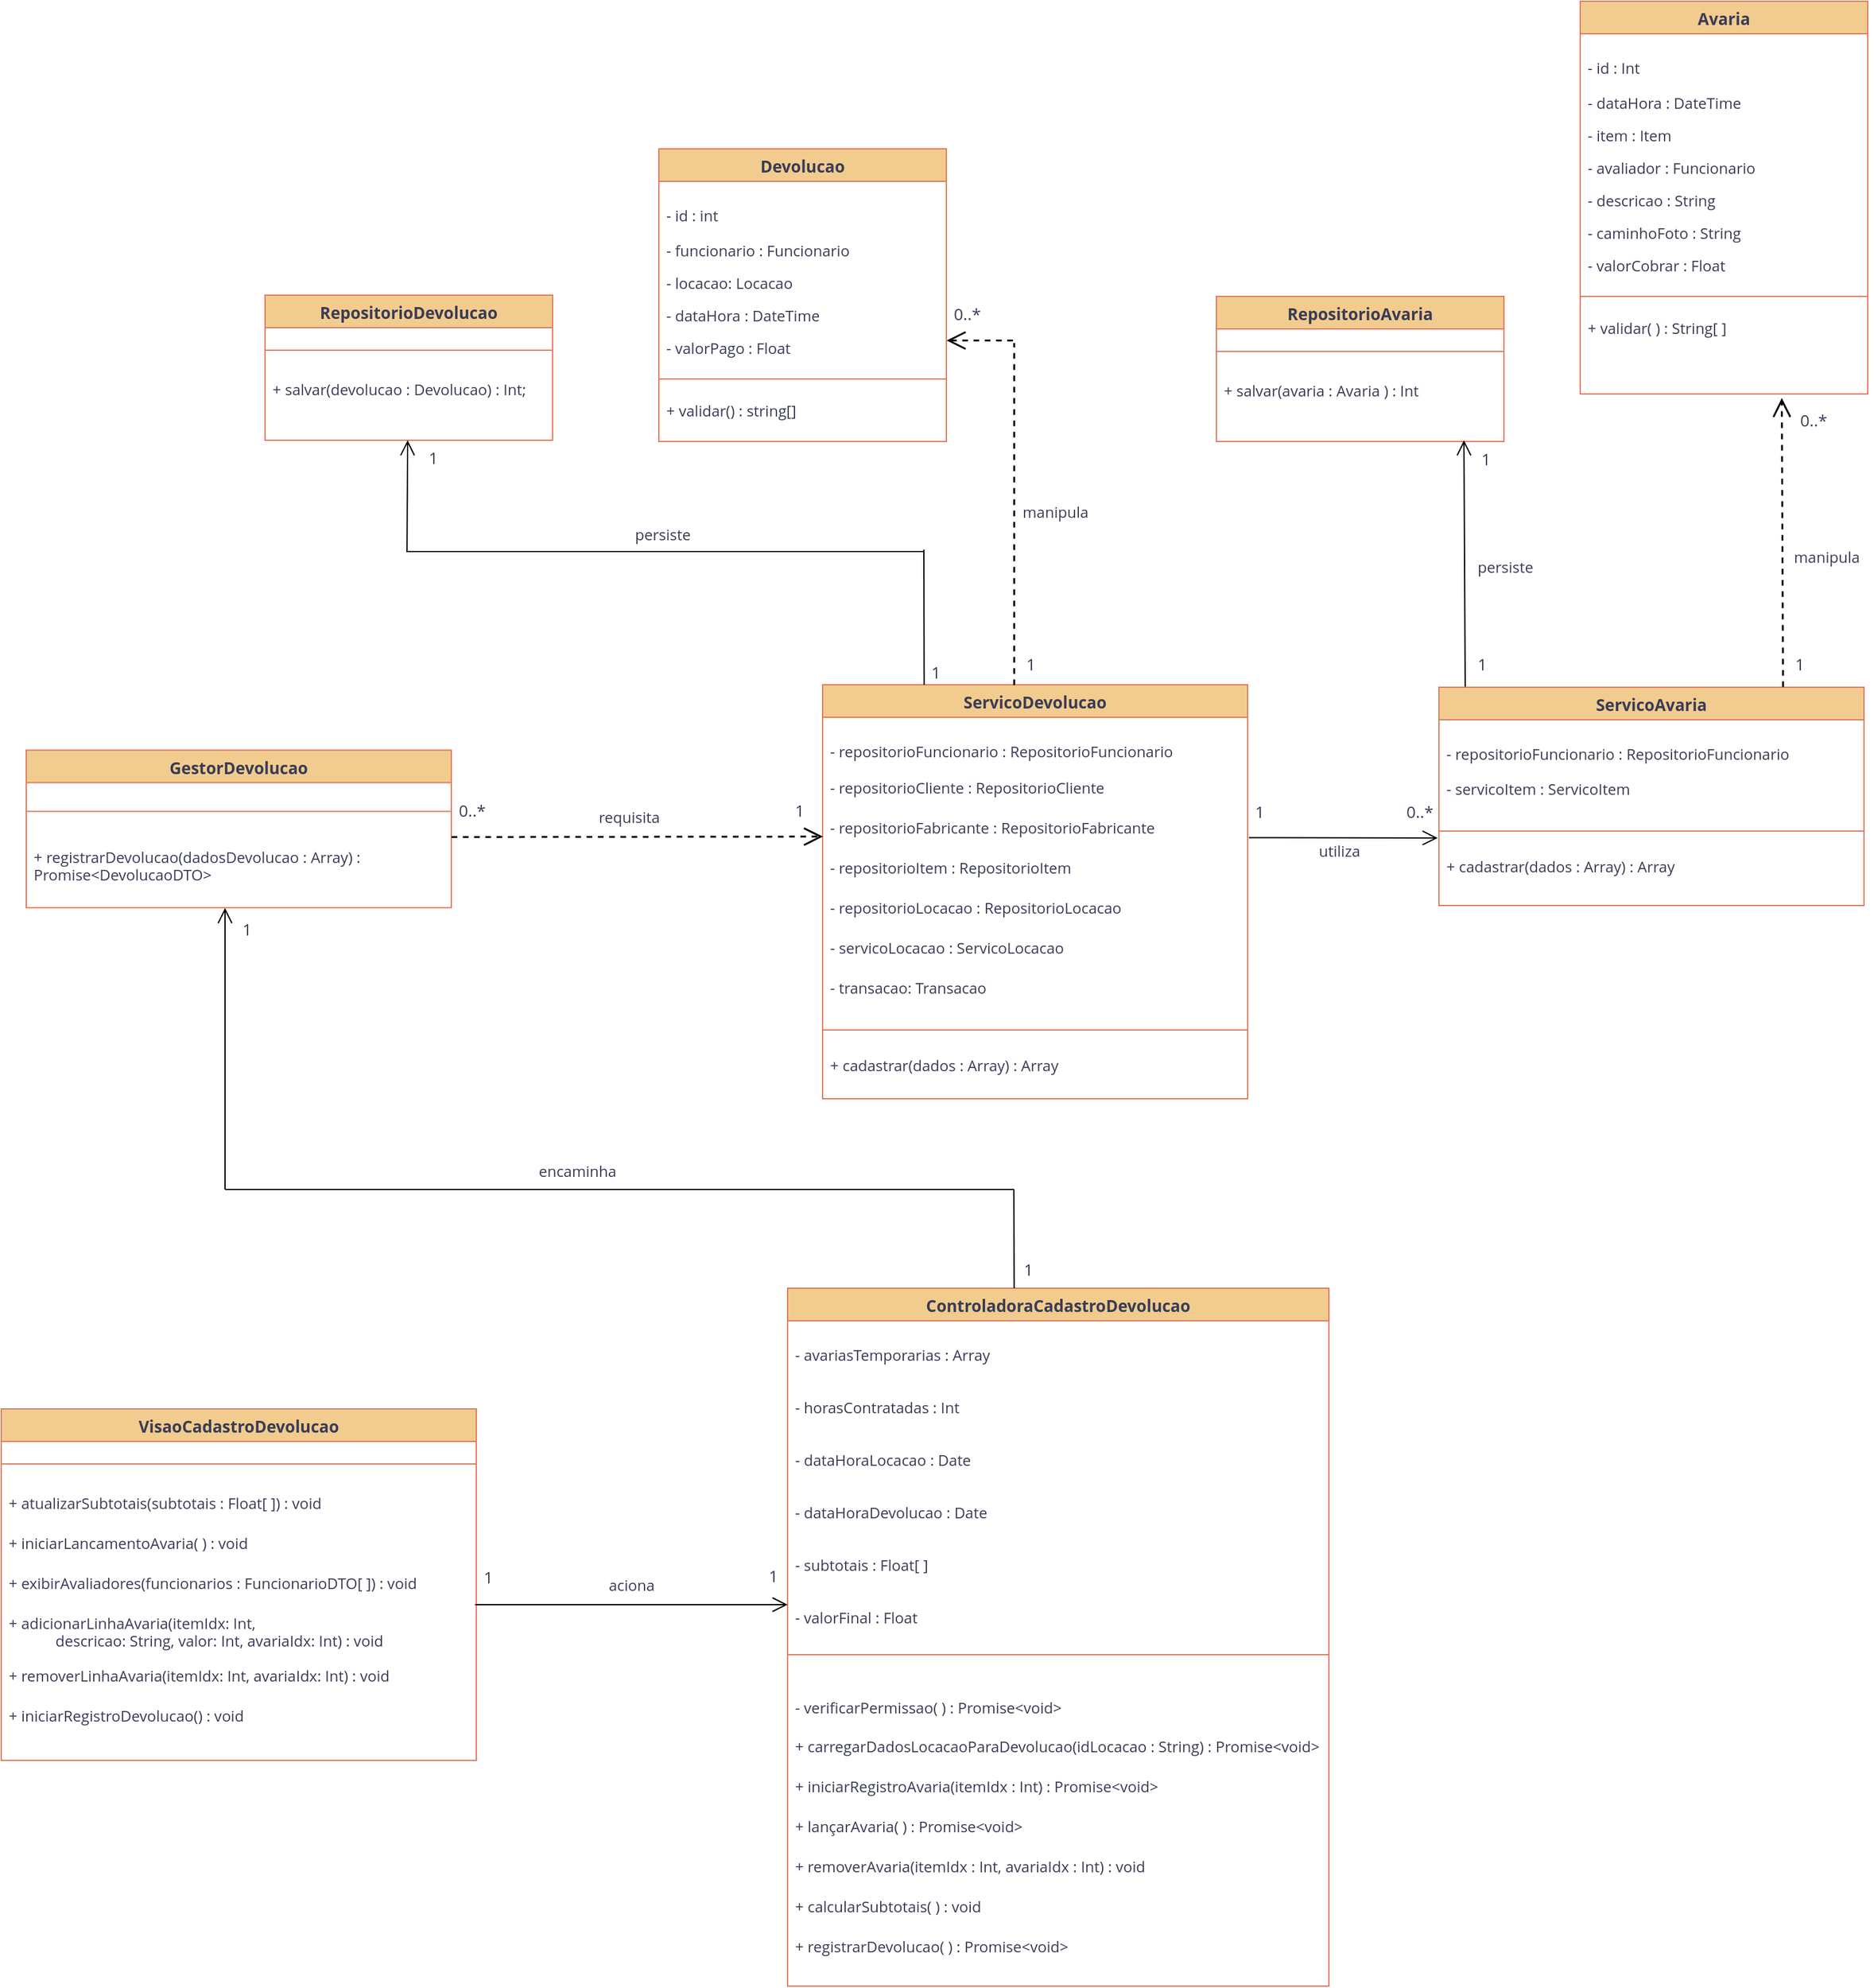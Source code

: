 <mxfile version="27.1.6">
  <diagram id="C5RBs43oDa-KdzZeNtuy" name="Page-1">
    <mxGraphModel dx="786" dy="1614" grid="1" gridSize="18" guides="1" tooltips="1" connect="1" arrows="1" fold="1" page="1" pageScale="1" pageWidth="827" pageHeight="1169" math="0" shadow="0">
      <root>
        <mxCell id="WIyWlLk6GJQsqaUBKTNV-0" />
        <mxCell id="WIyWlLk6GJQsqaUBKTNV-1" parent="WIyWlLk6GJQsqaUBKTNV-0" />
        <mxCell id="kagNfTHLd-AzjVWpu5lo-22" value="RepositorioDevolucao" style="swimlane;fontStyle=1;align=center;verticalAlign=top;childLayout=stackLayout;horizontal=1;startSize=26;horizontalStack=0;resizeParent=1;resizeLast=0;collapsible=1;marginBottom=0;rounded=0;shadow=0;strokeWidth=1;labelBackgroundColor=none;fillColor=#F2CC8F;strokeColor=#E07A5F;fontColor=#393C56;perimeterSpacing=0;fontFamily=Open Sans;fontSource=https%3A%2F%2Ffonts.googleapis.com%2Fcss%3Ffamily%3DOpen%2BSans;fontSize=13;" parent="WIyWlLk6GJQsqaUBKTNV-1" vertex="1">
          <mxGeometry x="409" y="-506" width="230" height="116" as="geometry">
            <mxRectangle x="230" y="140" width="160" height="26" as="alternateBounds" />
          </mxGeometry>
        </mxCell>
        <mxCell id="kagNfTHLd-AzjVWpu5lo-24" value="" style="line;html=1;strokeWidth=1;align=left;verticalAlign=middle;spacingTop=-1;spacingLeft=3;spacingRight=3;rotatable=1;labelPosition=right;points=[];portConstraint=eastwest;movable=1;resizable=1;deletable=1;editable=1;locked=0;connectable=1;labelBackgroundColor=none;fillColor=#F2CC8F;strokeColor=#E07A5F;fontColor=#393C56;fontFamily=Open Sans;fontSource=https%3A%2F%2Ffonts.googleapis.com%2Fcss%3Ffamily%3DOpen%2BSans;" parent="kagNfTHLd-AzjVWpu5lo-22" vertex="1">
          <mxGeometry y="26" width="230" height="36" as="geometry" />
        </mxCell>
        <mxCell id="kagNfTHLd-AzjVWpu5lo-29" value="+ salvar(devolucao : Devolucao) : Int;" style="text;align=left;verticalAlign=top;spacingLeft=4;spacingRight=4;overflow=hidden;rotatable=0;points=[[0,0.5],[1,0.5]];portConstraint=eastwest;rounded=0;shadow=0;html=0;labelBackgroundColor=none;fontColor=#393C56;fontFamily=Open Sans;fontSource=https%3A%2F%2Ffonts.googleapis.com%2Fcss%3Ffamily%3DOpen%2BSans;" parent="kagNfTHLd-AzjVWpu5lo-22" vertex="1">
          <mxGeometry y="62" width="230" height="44" as="geometry" />
        </mxCell>
        <mxCell id="kagNfTHLd-AzjVWpu5lo-38" value="GestorDevolucao" style="swimlane;fontStyle=1;align=center;verticalAlign=top;childLayout=stackLayout;horizontal=1;startSize=26;horizontalStack=0;resizeParent=1;resizeLast=0;collapsible=1;marginBottom=0;rounded=0;shadow=0;strokeWidth=1;labelBackgroundColor=none;fillColor=#F2CC8F;strokeColor=#E07A5F;fontColor=#393C56;perimeterSpacing=0;fontFamily=Open Sans;fontSource=https%3A%2F%2Ffonts.googleapis.com%2Fcss%3Ffamily%3DOpen%2BSans;fontSize=13;" parent="WIyWlLk6GJQsqaUBKTNV-1" vertex="1">
          <mxGeometry x="218" y="-142.25" width="340" height="126" as="geometry">
            <mxRectangle x="230" y="140" width="160" height="26" as="alternateBounds" />
          </mxGeometry>
        </mxCell>
        <mxCell id="kagNfTHLd-AzjVWpu5lo-40" value="" style="line;html=1;strokeWidth=1;align=left;verticalAlign=middle;spacingTop=-1;spacingLeft=3;spacingRight=3;rotatable=1;labelPosition=right;points=[];portConstraint=eastwest;movable=1;resizable=1;deletable=1;editable=1;locked=0;connectable=1;labelBackgroundColor=none;fillColor=#F2CC8F;strokeColor=#E07A5F;fontColor=#393C56;fontFamily=Open Sans;fontSource=https%3A%2F%2Ffonts.googleapis.com%2Fcss%3Ffamily%3DOpen%2BSans;" parent="kagNfTHLd-AzjVWpu5lo-38" vertex="1">
          <mxGeometry y="26" width="340" height="46" as="geometry" />
        </mxCell>
        <mxCell id="6hpvukDDI9iX6RYFW3JA-12" value="+ registrarDevolucao(dadosDevolucao : Array) : &#xa;Promise&lt;DevolucaoDTO&gt;" style="text;align=left;verticalAlign=top;spacingLeft=4;spacingRight=4;overflow=hidden;rotatable=0;points=[[0,0.5],[1,0.5]];portConstraint=eastwest;rounded=0;shadow=0;html=0;labelBackgroundColor=none;fontColor=#393C56;fontFamily=Open Sans;fontSource=https%3A%2F%2Ffonts.googleapis.com%2Fcss%3Ffamily%3DOpen%2BSans;" parent="kagNfTHLd-AzjVWpu5lo-38" vertex="1">
          <mxGeometry y="72" width="340" height="54" as="geometry" />
        </mxCell>
        <mxCell id="kagNfTHLd-AzjVWpu5lo-48" value="ControladoraCadastroDevolucao" style="swimlane;fontStyle=1;align=center;verticalAlign=top;childLayout=stackLayout;horizontal=1;startSize=26;horizontalStack=0;resizeParent=1;resizeLast=0;collapsible=1;marginBottom=0;rounded=0;shadow=0;strokeWidth=1;labelBackgroundColor=none;fillColor=#F2CC8F;strokeColor=#E07A5F;fontColor=#393C56;perimeterSpacing=0;fontFamily=Open Sans;fontSource=https%3A%2F%2Ffonts.googleapis.com%2Fcss%3Ffamily%3DOpen%2BSans;fontSize=13;" parent="WIyWlLk6GJQsqaUBKTNV-1" vertex="1">
          <mxGeometry x="827" y="288" width="433" height="558" as="geometry">
            <mxRectangle x="230" y="140" width="160" height="26" as="alternateBounds" />
          </mxGeometry>
        </mxCell>
        <mxCell id="97XKhYF0tcPtRtX-NgZ1-0" value="&#xa;- avariasTemporarias : Array" style="text;align=left;verticalAlign=top;spacingLeft=4;spacingRight=4;overflow=hidden;rotatable=0;points=[[0,0.5],[1,0.5]];portConstraint=eastwest;rounded=0;shadow=0;html=0;labelBackgroundColor=none;fontColor=#393C56;fontFamily=Open Sans;fontSource=https%3A%2F%2Ffonts.googleapis.com%2Fcss%3Ffamily%3DOpen%2BSans;" parent="kagNfTHLd-AzjVWpu5lo-48" vertex="1">
          <mxGeometry y="26" width="433" height="42" as="geometry" />
        </mxCell>
        <mxCell id="97XKhYF0tcPtRtX-NgZ1-1" value="&#xa;- horasContratadas : Int" style="text;align=left;verticalAlign=top;spacingLeft=4;spacingRight=4;overflow=hidden;rotatable=0;points=[[0,0.5],[1,0.5]];portConstraint=eastwest;rounded=0;shadow=0;html=0;labelBackgroundColor=none;fontColor=#393C56;fontFamily=Open Sans;fontSource=https%3A%2F%2Ffonts.googleapis.com%2Fcss%3Ffamily%3DOpen%2BSans;" parent="kagNfTHLd-AzjVWpu5lo-48" vertex="1">
          <mxGeometry y="68" width="433" height="42" as="geometry" />
        </mxCell>
        <mxCell id="97XKhYF0tcPtRtX-NgZ1-2" value="&#xa;- dataHoraLocacao : Date" style="text;align=left;verticalAlign=top;spacingLeft=4;spacingRight=4;overflow=hidden;rotatable=0;points=[[0,0.5],[1,0.5]];portConstraint=eastwest;rounded=0;shadow=0;html=0;labelBackgroundColor=none;fontColor=#393C56;fontFamily=Open Sans;fontSource=https%3A%2F%2Ffonts.googleapis.com%2Fcss%3Ffamily%3DOpen%2BSans;" parent="kagNfTHLd-AzjVWpu5lo-48" vertex="1">
          <mxGeometry y="110" width="433" height="42" as="geometry" />
        </mxCell>
        <mxCell id="ydEm1cRBgwzjJEDEYIJd-5" value="&#xa;- dataHoraDevolucao : Date" style="text;align=left;verticalAlign=top;spacingLeft=4;spacingRight=4;overflow=hidden;rotatable=0;points=[[0,0.5],[1,0.5]];portConstraint=eastwest;rounded=0;shadow=0;html=0;labelBackgroundColor=none;fontColor=#393C56;fontFamily=Open Sans;fontSource=https%3A%2F%2Ffonts.googleapis.com%2Fcss%3Ffamily%3DOpen%2BSans;" parent="kagNfTHLd-AzjVWpu5lo-48" vertex="1">
          <mxGeometry y="152" width="433" height="42" as="geometry" />
        </mxCell>
        <mxCell id="6hpvukDDI9iX6RYFW3JA-9" value="&#xa;- subtotais : Float[ ]" style="text;align=left;verticalAlign=top;spacingLeft=4;spacingRight=4;overflow=hidden;rotatable=0;points=[[0,0.5],[1,0.5]];portConstraint=eastwest;rounded=0;shadow=0;html=0;labelBackgroundColor=none;fontColor=#393C56;fontFamily=Open Sans;fontSource=https%3A%2F%2Ffonts.googleapis.com%2Fcss%3Ffamily%3DOpen%2BSans;" parent="kagNfTHLd-AzjVWpu5lo-48" vertex="1">
          <mxGeometry y="194" width="433" height="42" as="geometry" />
        </mxCell>
        <mxCell id="6hpvukDDI9iX6RYFW3JA-8" value="&#xa;- valorFinal : Float" style="text;align=left;verticalAlign=top;spacingLeft=4;spacingRight=4;overflow=hidden;rotatable=0;points=[[0,0.5],[1,0.5]];portConstraint=eastwest;rounded=0;shadow=0;html=0;labelBackgroundColor=none;fontColor=#393C56;fontFamily=Open Sans;fontSource=https%3A%2F%2Ffonts.googleapis.com%2Fcss%3Ffamily%3DOpen%2BSans;" parent="kagNfTHLd-AzjVWpu5lo-48" vertex="1">
          <mxGeometry y="236" width="433" height="42" as="geometry" />
        </mxCell>
        <mxCell id="kagNfTHLd-AzjVWpu5lo-52" value="" style="line;html=1;strokeWidth=1;align=left;verticalAlign=middle;spacingTop=-1;spacingLeft=3;spacingRight=3;rotatable=1;labelPosition=right;points=[];portConstraint=eastwest;movable=1;resizable=1;deletable=1;editable=1;locked=0;connectable=1;labelBackgroundColor=none;fillColor=#F2CC8F;strokeColor=#E07A5F;fontColor=#393C56;fontFamily=Open Sans;fontSource=https%3A%2F%2Ffonts.googleapis.com%2Fcss%3Ffamily%3DOpen%2BSans;" parent="kagNfTHLd-AzjVWpu5lo-48" vertex="1">
          <mxGeometry y="278" width="433" height="30" as="geometry" />
        </mxCell>
        <mxCell id="6hpvukDDI9iX6RYFW3JA-5" value="&#xa;- verificarPermissao( ) : Promise&lt;void&gt;" style="text;align=left;verticalAlign=top;spacingLeft=4;spacingRight=4;overflow=hidden;rotatable=0;points=[[0,0.5],[1,0.5]];portConstraint=eastwest;rounded=0;shadow=0;html=0;labelBackgroundColor=none;fontColor=#393C56;fontFamily=Open Sans;fontSource=https%3A%2F%2Ffonts.googleapis.com%2Fcss%3Ffamily%3DOpen%2BSans;" parent="kagNfTHLd-AzjVWpu5lo-48" vertex="1">
          <mxGeometry y="308" width="433" height="45" as="geometry" />
        </mxCell>
        <mxCell id="kagNfTHLd-AzjVWpu5lo-59" value="+ carregarDadosLocacaoParaDevolucao(idLocacao : String) : Promise&lt;void&gt;" style="text;align=left;verticalAlign=top;spacingLeft=4;spacingRight=4;overflow=hidden;rotatable=0;points=[[0,0.5],[1,0.5]];portConstraint=eastwest;rounded=0;shadow=0;html=0;labelBackgroundColor=none;fontColor=#393C56;fontFamily=Open Sans;fontSource=https%3A%2F%2Ffonts.googleapis.com%2Fcss%3Ffamily%3DOpen%2BSans;" parent="kagNfTHLd-AzjVWpu5lo-48" vertex="1">
          <mxGeometry y="353" width="433" height="32" as="geometry" />
        </mxCell>
        <mxCell id="kagNfTHLd-AzjVWpu5lo-53" value="+ iniciarRegistroAvaria(itemIdx : Int) : Promise&lt;void&gt;" style="text;align=left;verticalAlign=top;spacingLeft=4;spacingRight=4;overflow=hidden;rotatable=0;points=[[0,0.5],[1,0.5]];portConstraint=eastwest;rounded=0;shadow=0;html=0;labelBackgroundColor=none;fontColor=#393C56;fontFamily=Open Sans;fontSource=https%3A%2F%2Ffonts.googleapis.com%2Fcss%3Ffamily%3DOpen%2BSans;" parent="kagNfTHLd-AzjVWpu5lo-48" vertex="1">
          <mxGeometry y="385" width="433" height="32" as="geometry" />
        </mxCell>
        <mxCell id="kagNfTHLd-AzjVWpu5lo-54" value="+ lançarAvaria( ) : Promise&lt;void&gt;" style="text;align=left;verticalAlign=top;spacingLeft=4;spacingRight=4;overflow=hidden;rotatable=0;points=[[0,0.5],[1,0.5]];portConstraint=eastwest;rounded=0;shadow=0;html=0;labelBackgroundColor=none;fontColor=#393C56;fontFamily=Open Sans;fontSource=https%3A%2F%2Ffonts.googleapis.com%2Fcss%3Ffamily%3DOpen%2BSans;" parent="kagNfTHLd-AzjVWpu5lo-48" vertex="1">
          <mxGeometry y="417" width="433" height="32" as="geometry" />
        </mxCell>
        <mxCell id="6hpvukDDI9iX6RYFW3JA-10" value="+ removerAvaria(itemIdx : Int, avariaIdx : Int) : void" style="text;align=left;verticalAlign=top;spacingLeft=4;spacingRight=4;overflow=hidden;rotatable=0;points=[[0,0.5],[1,0.5]];portConstraint=eastwest;rounded=0;shadow=0;html=0;labelBackgroundColor=none;fontColor=#393C56;fontFamily=Open Sans;fontSource=https%3A%2F%2Ffonts.googleapis.com%2Fcss%3Ffamily%3DOpen%2BSans;" parent="kagNfTHLd-AzjVWpu5lo-48" vertex="1">
          <mxGeometry y="449" width="433" height="32" as="geometry" />
        </mxCell>
        <mxCell id="kagNfTHLd-AzjVWpu5lo-55" value="+ calcularSubtotais( ) : void" style="text;align=left;verticalAlign=top;spacingLeft=4;spacingRight=4;overflow=hidden;rotatable=0;points=[[0,0.5],[1,0.5]];portConstraint=eastwest;rounded=0;shadow=0;html=0;labelBackgroundColor=none;fontColor=#393C56;fontFamily=Open Sans;fontSource=https%3A%2F%2Ffonts.googleapis.com%2Fcss%3Ffamily%3DOpen%2BSans;" parent="kagNfTHLd-AzjVWpu5lo-48" vertex="1">
          <mxGeometry y="481" width="433" height="32" as="geometry" />
        </mxCell>
        <mxCell id="ydEm1cRBgwzjJEDEYIJd-4" value="+ registrarDevolucao( ) : Promise&lt;void&gt;" style="text;align=left;verticalAlign=top;spacingLeft=4;spacingRight=4;overflow=hidden;rotatable=0;points=[[0,0.5],[1,0.5]];portConstraint=eastwest;rounded=0;shadow=0;html=0;labelBackgroundColor=none;fontColor=#393C56;fontFamily=Open Sans;fontSource=https%3A%2F%2Ffonts.googleapis.com%2Fcss%3Ffamily%3DOpen%2BSans;" parent="kagNfTHLd-AzjVWpu5lo-48" vertex="1">
          <mxGeometry y="513" width="433" height="32" as="geometry" />
        </mxCell>
        <mxCell id="kagNfTHLd-AzjVWpu5lo-60" value="VisaoCadastroDevolucao" style="swimlane;fontStyle=1;align=center;verticalAlign=top;childLayout=stackLayout;horizontal=1;startSize=26;horizontalStack=0;resizeParent=1;resizeLast=0;collapsible=1;marginBottom=0;rounded=0;shadow=0;strokeWidth=1;labelBackgroundColor=none;fillColor=#F2CC8F;strokeColor=#E07A5F;fontColor=#393C56;perimeterSpacing=0;fontFamily=Open Sans;fontSource=https%3A%2F%2Ffonts.googleapis.com%2Fcss%3Ffamily%3DOpen%2BSans;fontSize=13;" parent="WIyWlLk6GJQsqaUBKTNV-1" vertex="1">
          <mxGeometry x="198" y="384.5" width="380" height="281" as="geometry">
            <mxRectangle x="230" y="140" width="160" height="26" as="alternateBounds" />
          </mxGeometry>
        </mxCell>
        <mxCell id="kagNfTHLd-AzjVWpu5lo-65" value="" style="line;html=1;strokeWidth=1;align=left;verticalAlign=middle;spacingTop=-1;spacingLeft=3;spacingRight=3;rotatable=1;labelPosition=right;points=[];portConstraint=eastwest;movable=1;resizable=1;deletable=1;editable=1;locked=0;connectable=1;labelBackgroundColor=none;fillColor=#F2CC8F;strokeColor=#E07A5F;fontColor=#393C56;fontFamily=Open Sans;fontSource=https%3A%2F%2Ffonts.googleapis.com%2Fcss%3Ffamily%3DOpen%2BSans;" parent="kagNfTHLd-AzjVWpu5lo-60" vertex="1">
          <mxGeometry y="26" width="380" height="36" as="geometry" />
        </mxCell>
        <mxCell id="kagNfTHLd-AzjVWpu5lo-67" value="+ atualizarSubtotais(subtotais : Float[ ]) : void   " style="text;align=left;verticalAlign=top;spacingLeft=4;spacingRight=4;overflow=hidden;rotatable=0;points=[[0,0.5],[1,0.5]];portConstraint=eastwest;rounded=0;shadow=0;html=0;labelBackgroundColor=none;fontColor=#393C56;fontFamily=Open Sans;fontSource=https%3A%2F%2Ffonts.googleapis.com%2Fcss%3Ffamily%3DOpen%2BSans;" parent="kagNfTHLd-AzjVWpu5lo-60" vertex="1">
          <mxGeometry y="62" width="380" height="32" as="geometry" />
        </mxCell>
        <mxCell id="6hpvukDDI9iX6RYFW3JA-2" value="+ iniciarLancamentoAvaria( ) : void " style="text;align=left;verticalAlign=top;spacingLeft=4;spacingRight=4;overflow=hidden;rotatable=0;points=[[0,0.5],[1,0.5]];portConstraint=eastwest;rounded=0;shadow=0;html=0;labelBackgroundColor=none;fontColor=#393C56;fontFamily=Open Sans;fontSource=https%3A%2F%2Ffonts.googleapis.com%2Fcss%3Ffamily%3DOpen%2BSans;" parent="kagNfTHLd-AzjVWpu5lo-60" vertex="1">
          <mxGeometry y="94" width="380" height="32" as="geometry" />
        </mxCell>
        <mxCell id="ydEm1cRBgwzjJEDEYIJd-2" value="+ exibirAvaliadores(funcionarios : FuncionarioDTO[ ]) : void " style="text;align=left;verticalAlign=top;spacingLeft=4;spacingRight=4;overflow=hidden;rotatable=0;points=[[0,0.5],[1,0.5]];portConstraint=eastwest;rounded=0;shadow=0;html=0;labelBackgroundColor=none;fontColor=#393C56;fontFamily=Open Sans;fontSource=https%3A%2F%2Ffonts.googleapis.com%2Fcss%3Ffamily%3DOpen%2BSans;" parent="kagNfTHLd-AzjVWpu5lo-60" vertex="1">
          <mxGeometry y="126" width="380" height="32" as="geometry" />
        </mxCell>
        <mxCell id="6hpvukDDI9iX6RYFW3JA-3" value="+ adicionarLinhaAvaria(itemIdx: Int, &#xa;            descricao: String, valor: Int, avariaIdx: Int) : void" style="text;align=left;verticalAlign=top;spacingLeft=4;spacingRight=4;overflow=hidden;rotatable=0;points=[[0,0.5],[1,0.5]];portConstraint=eastwest;rounded=0;shadow=0;html=0;labelBackgroundColor=none;fontColor=#393C56;fontFamily=Open Sans;fontSource=https%3A%2F%2Ffonts.googleapis.com%2Fcss%3Ffamily%3DOpen%2BSans;" parent="kagNfTHLd-AzjVWpu5lo-60" vertex="1">
          <mxGeometry y="158" width="380" height="42" as="geometry" />
        </mxCell>
        <mxCell id="ydEm1cRBgwzjJEDEYIJd-0" value="+ removerLinhaAvaria(itemIdx: Int, avariaIdx: Int) : void" style="text;align=left;verticalAlign=top;spacingLeft=4;spacingRight=4;overflow=hidden;rotatable=0;points=[[0,0.5],[1,0.5]];portConstraint=eastwest;rounded=0;shadow=0;html=0;labelBackgroundColor=none;fontColor=#393C56;fontFamily=Open Sans;fontSource=https%3A%2F%2Ffonts.googleapis.com%2Fcss%3Ffamily%3DOpen%2BSans;" parent="kagNfTHLd-AzjVWpu5lo-60" vertex="1">
          <mxGeometry y="200" width="380" height="32" as="geometry" />
        </mxCell>
        <mxCell id="ydEm1cRBgwzjJEDEYIJd-1" value="+ iniciarRegistroDevolucao() : void " style="text;align=left;verticalAlign=top;spacingLeft=4;spacingRight=4;overflow=hidden;rotatable=0;points=[[0,0.5],[1,0.5]];portConstraint=eastwest;rounded=0;shadow=0;html=0;labelBackgroundColor=none;fontColor=#393C56;fontFamily=Open Sans;fontSource=https%3A%2F%2Ffonts.googleapis.com%2Fcss%3Ffamily%3DOpen%2BSans;" parent="kagNfTHLd-AzjVWpu5lo-60" vertex="1">
          <mxGeometry y="232" width="380" height="32" as="geometry" />
        </mxCell>
        <mxCell id="kagNfTHLd-AzjVWpu5lo-114" value="" style="endArrow=none;html=1;rounded=0;endFill=0;exitX=0.5;exitY=0;exitDx=0;exitDy=0;endSize=10;startFill=0;fontFamily=Open Sans;fontSource=https%3A%2F%2Ffonts.googleapis.com%2Fcss%3Ffamily%3DOpen%2BSans;" parent="WIyWlLk6GJQsqaUBKTNV-1" edge="1">
          <mxGeometry width="50" height="50" relative="1" as="geometry">
            <mxPoint x="1008.23" y="288" as="sourcePoint" />
            <mxPoint x="1008" y="209" as="targetPoint" />
          </mxGeometry>
        </mxCell>
        <mxCell id="teHVdfIoACIgiHQUZxr0-27" value="1" style="text;align=left;verticalAlign=top;spacingLeft=4;spacingRight=4;overflow=hidden;rotatable=0;points=[[0,0.5],[1,0.5]];portConstraint=eastwest;rounded=0;shadow=0;html=0;labelBackgroundColor=none;fontColor=#393C56;fontSize=13;fontFamily=Open Sans;fontSource=https%3A%2F%2Ffonts.googleapis.com%2Fcss%3Ffamily%3DOpen%2BSans;" parent="WIyWlLk6GJQsqaUBKTNV-1" vertex="1">
          <mxGeometry x="578" y="505" width="18" height="26" as="geometry" />
        </mxCell>
        <mxCell id="teHVdfIoACIgiHQUZxr0-35" value="1" style="text;align=left;verticalAlign=top;spacingLeft=4;spacingRight=4;overflow=hidden;rotatable=0;points=[[0,0.5],[1,0.5]];portConstraint=eastwest;rounded=0;shadow=0;html=0;labelBackgroundColor=none;fontColor=#393C56;fontSize=13;fontFamily=Open Sans;fontSource=https%3A%2F%2Ffonts.googleapis.com%2Fcss%3Ffamily%3DOpen%2BSans;" parent="WIyWlLk6GJQsqaUBKTNV-1" vertex="1">
          <mxGeometry x="806" y="504" width="24" height="26" as="geometry" />
        </mxCell>
        <mxCell id="teHVdfIoACIgiHQUZxr0-36" value="aciona" style="text;align=left;verticalAlign=top;spacingLeft=4;spacingRight=4;overflow=hidden;rotatable=0;points=[[0,0.5],[1,0.5]];portConstraint=eastwest;rounded=0;shadow=0;html=0;labelBackgroundColor=none;fontColor=#393C56;fontFamily=Open Sans;fontSource=https%3A%2F%2Ffonts.googleapis.com%2Fcss%3Ffamily%3DOpen%2BSans;" parent="WIyWlLk6GJQsqaUBKTNV-1" vertex="1">
          <mxGeometry x="678" y="512" width="54" height="26" as="geometry" />
        </mxCell>
        <mxCell id="6PMQrMNQSTVx5noMZmWa-0" value="Devolucao" style="swimlane;fontStyle=1;align=center;verticalAlign=top;childLayout=stackLayout;horizontal=1;startSize=26;horizontalStack=0;resizeParent=1;resizeLast=0;collapsible=1;marginBottom=0;rounded=0;shadow=0;strokeWidth=1;labelBackgroundColor=none;fillColor=#F2CC8F;strokeColor=#E07A5F;fontColor=#393C56;fontFamily=Open Sans;fontSource=https%3A%2F%2Ffonts.googleapis.com%2Fcss%3Ffamily%3DOpen%2BSans;fontSize=13;" parent="WIyWlLk6GJQsqaUBKTNV-1" vertex="1">
          <mxGeometry x="724" y="-623" width="230" height="234" as="geometry">
            <mxRectangle x="550" y="140" width="160" height="26" as="alternateBounds" />
          </mxGeometry>
        </mxCell>
        <mxCell id="6PMQrMNQSTVx5noMZmWa-1" value="&#xa;- id : int" style="text;align=left;verticalAlign=top;spacingLeft=4;spacingRight=4;overflow=hidden;rotatable=0;points=[[0,0.5],[1,0.5]];portConstraint=eastwest;rounded=0;shadow=0;html=0;labelBackgroundColor=none;fontColor=#393C56;fontFamily=Open Sans;fontSource=https%3A%2F%2Ffonts.googleapis.com%2Fcss%3Ffamily%3DOpen%2BSans;" parent="6PMQrMNQSTVx5noMZmWa-0" vertex="1">
          <mxGeometry y="26" width="230" height="42" as="geometry" />
        </mxCell>
        <mxCell id="6PMQrMNQSTVx5noMZmWa-2" value="- funcionario : Funcionario" style="text;align=left;verticalAlign=top;spacingLeft=4;spacingRight=4;overflow=hidden;rotatable=0;points=[[0,0.5],[1,0.5]];portConstraint=eastwest;rounded=0;shadow=0;html=0;labelBackgroundColor=none;fontColor=#393C56;fontFamily=Open Sans;fontSource=https%3A%2F%2Ffonts.googleapis.com%2Fcss%3Ffamily%3DOpen%2BSans;" parent="6PMQrMNQSTVx5noMZmWa-0" vertex="1">
          <mxGeometry y="68" width="230" height="26" as="geometry" />
        </mxCell>
        <mxCell id="6PMQrMNQSTVx5noMZmWa-3" value="- locacao: Locacao" style="text;align=left;verticalAlign=top;spacingLeft=4;spacingRight=4;overflow=hidden;rotatable=0;points=[[0,0.5],[1,0.5]];portConstraint=eastwest;rounded=0;shadow=0;html=0;labelBackgroundColor=none;fontColor=#393C56;fontFamily=Open Sans;fontSource=https%3A%2F%2Ffonts.googleapis.com%2Fcss%3Ffamily%3DOpen%2BSans;" parent="6PMQrMNQSTVx5noMZmWa-0" vertex="1">
          <mxGeometry y="94" width="230" height="26" as="geometry" />
        </mxCell>
        <mxCell id="6PMQrMNQSTVx5noMZmWa-7" value="- dataHora : DateTime" style="text;align=left;verticalAlign=top;spacingLeft=4;spacingRight=4;overflow=hidden;rotatable=0;points=[[0,0.5],[1,0.5]];portConstraint=eastwest;rounded=0;shadow=0;html=0;labelBackgroundColor=none;fontColor=#393C56;fontFamily=Open Sans;fontSource=https%3A%2F%2Ffonts.googleapis.com%2Fcss%3Ffamily%3DOpen%2BSans;" parent="6PMQrMNQSTVx5noMZmWa-0" vertex="1">
          <mxGeometry y="120" width="230" height="26" as="geometry" />
        </mxCell>
        <mxCell id="6PMQrMNQSTVx5noMZmWa-5" value="- valorPago : Float" style="text;align=left;verticalAlign=top;spacingLeft=4;spacingRight=4;overflow=hidden;rotatable=0;points=[[0,0.5],[1,0.5]];portConstraint=eastwest;rounded=0;shadow=0;html=0;labelBackgroundColor=none;fontColor=#393C56;fontFamily=Open Sans;fontSource=https%3A%2F%2Ffonts.googleapis.com%2Fcss%3Ffamily%3DOpen%2BSans;" parent="6PMQrMNQSTVx5noMZmWa-0" vertex="1">
          <mxGeometry y="146" width="230" height="26" as="geometry" />
        </mxCell>
        <mxCell id="6PMQrMNQSTVx5noMZmWa-8" value="" style="line;html=1;strokeWidth=1;align=left;verticalAlign=middle;spacingTop=-1;spacingLeft=3;spacingRight=3;rotatable=0;labelPosition=right;points=[];portConstraint=eastwest;labelBackgroundColor=none;fillColor=#F2CC8F;strokeColor=#E07A5F;fontColor=#393C56;fontFamily=Open Sans;fontSource=https%3A%2F%2Ffonts.googleapis.com%2Fcss%3Ffamily%3DOpen%2BSans;" parent="6PMQrMNQSTVx5noMZmWa-0" vertex="1">
          <mxGeometry y="172" width="230" height="24" as="geometry" />
        </mxCell>
        <mxCell id="6PMQrMNQSTVx5noMZmWa-12" value="+ validar() : string[]" style="text;align=left;verticalAlign=top;spacingLeft=4;spacingRight=4;overflow=hidden;rotatable=0;points=[[0,0.5],[1,0.5]];portConstraint=eastwest;rounded=0;shadow=0;html=0;labelBackgroundColor=none;fontColor=#393C56;fontFamily=Open Sans;fontSource=https%3A%2F%2Ffonts.googleapis.com%2Fcss%3Ffamily%3DOpen%2BSans;" parent="6PMQrMNQSTVx5noMZmWa-0" vertex="1">
          <mxGeometry y="196" width="230" height="26" as="geometry" />
        </mxCell>
        <mxCell id="6PMQrMNQSTVx5noMZmWa-13" value="" style="endArrow=open;html=1;rounded=0;endFill=0;jumpSize=9;endSize=10;fontFamily=Open Sans;fontSource=https%3A%2F%2Ffonts.googleapis.com%2Fcss%3Ffamily%3DOpen%2BSans;" parent="WIyWlLk6GJQsqaUBKTNV-1" edge="1">
          <mxGeometry width="50" height="50" relative="1" as="geometry">
            <mxPoint x="577" y="541" as="sourcePoint" />
            <mxPoint x="827" y="541" as="targetPoint" />
          </mxGeometry>
        </mxCell>
        <mxCell id="6PMQrMNQSTVx5noMZmWa-15" value="" style="endArrow=none;html=1;rounded=0;endFill=0;endSize=10;startFill=0;fontFamily=Open Sans;fontSource=https%3A%2F%2Ffonts.googleapis.com%2Fcss%3Ffamily%3DOpen%2BSans;" parent="WIyWlLk6GJQsqaUBKTNV-1" edge="1">
          <mxGeometry width="50" height="50" relative="1" as="geometry">
            <mxPoint x="377" y="209" as="sourcePoint" />
            <mxPoint x="1008" y="209" as="targetPoint" />
          </mxGeometry>
        </mxCell>
        <mxCell id="6PMQrMNQSTVx5noMZmWa-16" value="" style="endArrow=open;html=1;rounded=0;endFill=0;endSize=10;startFill=0;fontFamily=Open Sans;fontSource=https%3A%2F%2Ffonts.googleapis.com%2Fcss%3Ffamily%3DOpen%2BSans;" parent="WIyWlLk6GJQsqaUBKTNV-1" edge="1">
          <mxGeometry width="50" height="50" relative="1" as="geometry">
            <mxPoint x="377" y="209" as="sourcePoint" />
            <mxPoint x="377" y="-16" as="targetPoint" />
          </mxGeometry>
        </mxCell>
        <mxCell id="6PMQrMNQSTVx5noMZmWa-17" value="encaminha" style="text;align=left;verticalAlign=top;spacingLeft=4;spacingRight=4;overflow=hidden;rotatable=0;points=[[0,0.5],[1,0.5]];portConstraint=eastwest;rounded=0;shadow=0;html=0;labelBackgroundColor=none;fontColor=#393C56;fontFamily=Open Sans;fontSource=https%3A%2F%2Ffonts.googleapis.com%2Fcss%3Ffamily%3DOpen%2BSans;" parent="WIyWlLk6GJQsqaUBKTNV-1" vertex="1">
          <mxGeometry x="622" y="181" width="72" height="26" as="geometry" />
        </mxCell>
        <mxCell id="6PMQrMNQSTVx5noMZmWa-18" value="1" style="text;align=left;verticalAlign=top;spacingLeft=4;spacingRight=4;overflow=hidden;rotatable=0;points=[[0,0.5],[1,0.5]];portConstraint=eastwest;rounded=0;shadow=0;html=0;labelBackgroundColor=none;fontColor=#393C56;fontSize=13;fontFamily=Open Sans;fontSource=https%3A%2F%2Ffonts.googleapis.com%2Fcss%3Ffamily%3DOpen%2BSans;" parent="WIyWlLk6GJQsqaUBKTNV-1" vertex="1">
          <mxGeometry x="385" y="-13" width="24" height="26" as="geometry" />
        </mxCell>
        <mxCell id="6PMQrMNQSTVx5noMZmWa-19" value="1" style="text;align=left;verticalAlign=top;spacingLeft=4;spacingRight=4;overflow=hidden;rotatable=0;points=[[0,0.5],[1,0.5]];portConstraint=eastwest;rounded=0;shadow=0;html=0;labelBackgroundColor=none;fontColor=#393C56;fontSize=13;fontFamily=Open Sans;fontSource=https%3A%2F%2Ffonts.googleapis.com%2Fcss%3Ffamily%3DOpen%2BSans;" parent="WIyWlLk6GJQsqaUBKTNV-1" vertex="1">
          <mxGeometry x="1010" y="259" width="24" height="26" as="geometry" />
        </mxCell>
        <mxCell id="6PMQrMNQSTVx5noMZmWa-20" value="ServicoDevolucao" style="swimlane;fontStyle=1;align=center;verticalAlign=top;childLayout=stackLayout;horizontal=1;startSize=26;horizontalStack=0;resizeParent=1;resizeLast=0;collapsible=1;marginBottom=0;rounded=0;shadow=0;strokeWidth=1;labelBackgroundColor=none;fillColor=#F2CC8F;strokeColor=#E07A5F;fontColor=#393C56;perimeterSpacing=0;fontFamily=Open Sans;fontSource=https%3A%2F%2Ffonts.googleapis.com%2Fcss%3Ffamily%3DOpen%2BSans;fontSize=13;" parent="WIyWlLk6GJQsqaUBKTNV-1" vertex="1">
          <mxGeometry x="855" y="-194.5" width="340" height="331" as="geometry">
            <mxRectangle x="230" y="140" width="160" height="26" as="alternateBounds" />
          </mxGeometry>
        </mxCell>
        <mxCell id="6PMQrMNQSTVx5noMZmWa-23" value="&#xa;- repositorioFuncionario : RepositorioFuncionario" style="text;align=left;verticalAlign=top;spacingLeft=4;spacingRight=4;overflow=hidden;rotatable=0;points=[[0,0.5],[1,0.5]];portConstraint=eastwest;rounded=0;shadow=0;html=0;labelBackgroundColor=none;fontColor=#393C56;fontFamily=Open Sans;fontSource=https%3A%2F%2Ffonts.googleapis.com%2Fcss%3Ffamily%3DOpen%2BSans;" parent="6PMQrMNQSTVx5noMZmWa-20" vertex="1">
          <mxGeometry y="26" width="340" height="43" as="geometry" />
        </mxCell>
        <mxCell id="6PMQrMNQSTVx5noMZmWa-22" value="- repositorioCliente : RepositorioCliente" style="text;align=left;verticalAlign=top;spacingLeft=4;spacingRight=4;overflow=hidden;rotatable=0;points=[[0,0.5],[1,0.5]];portConstraint=eastwest;rounded=0;shadow=0;html=0;labelBackgroundColor=none;fontColor=#393C56;fontFamily=Open Sans;fontSource=https%3A%2F%2Ffonts.googleapis.com%2Fcss%3Ffamily%3DOpen%2BSans;" parent="6PMQrMNQSTVx5noMZmWa-20" vertex="1">
          <mxGeometry y="69" width="340" height="32" as="geometry" />
        </mxCell>
        <mxCell id="6PMQrMNQSTVx5noMZmWa-32" value="- repositorioFabricante : RepositorioFabricante" style="text;align=left;verticalAlign=top;spacingLeft=4;spacingRight=4;overflow=hidden;rotatable=0;points=[[0,0.5],[1,0.5]];portConstraint=eastwest;rounded=0;shadow=0;html=0;labelBackgroundColor=none;fontColor=#393C56;fontFamily=Open Sans;fontSource=https%3A%2F%2Ffonts.googleapis.com%2Fcss%3Ffamily%3DOpen%2BSans;" parent="6PMQrMNQSTVx5noMZmWa-20" vertex="1">
          <mxGeometry y="101" width="340" height="32" as="geometry" />
        </mxCell>
        <mxCell id="6PMQrMNQSTVx5noMZmWa-31" value="- repositorioItem : RepositorioItem" style="text;align=left;verticalAlign=top;spacingLeft=4;spacingRight=4;overflow=hidden;rotatable=0;points=[[0,0.5],[1,0.5]];portConstraint=eastwest;rounded=0;shadow=0;html=0;labelBackgroundColor=none;fontColor=#393C56;fontFamily=Open Sans;fontSource=https%3A%2F%2Ffonts.googleapis.com%2Fcss%3Ffamily%3DOpen%2BSans;" parent="6PMQrMNQSTVx5noMZmWa-20" vertex="1">
          <mxGeometry y="133" width="340" height="32" as="geometry" />
        </mxCell>
        <mxCell id="ydEm1cRBgwzjJEDEYIJd-51" value="- repositorioLocacao : RepositorioLocacao" style="text;align=left;verticalAlign=top;spacingLeft=4;spacingRight=4;overflow=hidden;rotatable=0;points=[[0,0.5],[1,0.5]];portConstraint=eastwest;rounded=0;shadow=0;html=0;labelBackgroundColor=none;fontColor=#393C56;fontFamily=Open Sans;fontSource=https%3A%2F%2Ffonts.googleapis.com%2Fcss%3Ffamily%3DOpen%2BSans;" parent="6PMQrMNQSTVx5noMZmWa-20" vertex="1">
          <mxGeometry y="165" width="340" height="32" as="geometry" />
        </mxCell>
        <mxCell id="ydEm1cRBgwzjJEDEYIJd-62" value="- servicoLocacao : ServicoLocacao" style="text;align=left;verticalAlign=top;spacingLeft=4;spacingRight=4;overflow=hidden;rotatable=0;points=[[0,0.5],[1,0.5]];portConstraint=eastwest;rounded=0;shadow=0;html=0;labelBackgroundColor=none;fontColor=#393C56;fontFamily=Open Sans;fontSource=https%3A%2F%2Ffonts.googleapis.com%2Fcss%3Ffamily%3DOpen%2BSans;" parent="6PMQrMNQSTVx5noMZmWa-20" vertex="1">
          <mxGeometry y="197" width="340" height="32" as="geometry" />
        </mxCell>
        <mxCell id="ydEm1cRBgwzjJEDEYIJd-58" value="- transacao: Transacao" style="text;align=left;verticalAlign=top;spacingLeft=4;spacingRight=4;overflow=hidden;rotatable=0;points=[[0,0.5],[1,0.5]];portConstraint=eastwest;rounded=0;shadow=0;html=0;labelBackgroundColor=none;fontColor=#393C56;fontFamily=Open Sans;fontSource=https%3A%2F%2Ffonts.googleapis.com%2Fcss%3Ffamily%3DOpen%2BSans;" parent="6PMQrMNQSTVx5noMZmWa-20" vertex="1">
          <mxGeometry y="229" width="340" height="32" as="geometry" />
        </mxCell>
        <mxCell id="6PMQrMNQSTVx5noMZmWa-24" value="" style="line;html=1;strokeWidth=1;align=left;verticalAlign=middle;spacingTop=-1;spacingLeft=3;spacingRight=3;rotatable=1;labelPosition=right;points=[];portConstraint=eastwest;movable=1;resizable=1;deletable=1;editable=1;locked=0;connectable=1;labelBackgroundColor=none;fillColor=#F2CC8F;strokeColor=#E07A5F;fontColor=#393C56;fontFamily=Open Sans;fontSource=https%3A%2F%2Ffonts.googleapis.com%2Fcss%3Ffamily%3DOpen%2BSans;" parent="6PMQrMNQSTVx5noMZmWa-20" vertex="1">
          <mxGeometry y="261" width="340" height="30" as="geometry" />
        </mxCell>
        <mxCell id="6PMQrMNQSTVx5noMZmWa-25" value="+ cadastrar(dados : Array) : Array" style="text;align=left;verticalAlign=top;spacingLeft=4;spacingRight=4;overflow=hidden;rotatable=0;points=[[0,0.5],[1,0.5]];portConstraint=eastwest;rounded=0;shadow=0;html=0;labelBackgroundColor=none;fontColor=#393C56;fontFamily=Open Sans;fontSource=https%3A%2F%2Ffonts.googleapis.com%2Fcss%3Ffamily%3DOpen%2BSans;" parent="6PMQrMNQSTVx5noMZmWa-20" vertex="1">
          <mxGeometry y="291" width="340" height="40" as="geometry" />
        </mxCell>
        <mxCell id="6PMQrMNQSTVx5noMZmWa-33" value="" style="endArrow=open;html=1;rounded=0;endFill=0;jumpSize=9;endSize=12;dashed=1;entryX=0;entryY=0.894;entryDx=0;entryDy=0;entryPerimeter=0;strokeWidth=1.5;startSize=3;targetPerimeterSpacing=0;sourcePerimeterSpacing=3;fontFamily=Open Sans;fontSource=https%3A%2F%2Ffonts.googleapis.com%2Fcss%3Ffamily%3DOpen%2BSans;" parent="WIyWlLk6GJQsqaUBKTNV-1" edge="1">
          <mxGeometry width="50" height="50" relative="1" as="geometry">
            <mxPoint x="558" y="-73" as="sourcePoint" />
            <mxPoint x="855.0" y="-73.346" as="targetPoint" />
          </mxGeometry>
        </mxCell>
        <mxCell id="6PMQrMNQSTVx5noMZmWa-34" value="requisita" style="text;align=left;verticalAlign=top;spacingLeft=4;spacingRight=4;overflow=hidden;rotatable=0;points=[[0,0.5],[1,0.5]];portConstraint=eastwest;rounded=0;shadow=0;html=0;labelBackgroundColor=none;fontColor=#393C56;fontFamily=Open Sans;fontSource=https%3A%2F%2Ffonts.googleapis.com%2Fcss%3Ffamily%3DOpen%2BSans;" parent="WIyWlLk6GJQsqaUBKTNV-1" vertex="1">
          <mxGeometry x="670" y="-102" width="62" height="26" as="geometry" />
        </mxCell>
        <mxCell id="6PMQrMNQSTVx5noMZmWa-35" value="0..*" style="text;align=left;verticalAlign=top;spacingLeft=4;spacingRight=4;overflow=hidden;rotatable=0;points=[[0,0.5],[1,0.5]];portConstraint=eastwest;rounded=0;shadow=0;html=0;labelBackgroundColor=none;fontColor=#393C56;strokeWidth=1;perimeterSpacing=0;spacing=2;fontSize=13;fontFamily=Open Sans;fontSource=https%3A%2F%2Ffonts.googleapis.com%2Fcss%3Ffamily%3DOpen%2BSans;" parent="WIyWlLk6GJQsqaUBKTNV-1" vertex="1">
          <mxGeometry x="558" y="-108" width="35" height="26" as="geometry" />
        </mxCell>
        <mxCell id="6PMQrMNQSTVx5noMZmWa-36" value="1" style="text;align=left;verticalAlign=top;spacingLeft=4;spacingRight=4;overflow=hidden;rotatable=0;points=[[0,0.5],[1,0.5]];portConstraint=eastwest;rounded=0;shadow=0;html=0;labelBackgroundColor=none;fontColor=#393C56;fontSize=13;fontFamily=Open Sans;fontSource=https%3A%2F%2Ffonts.googleapis.com%2Fcss%3Ffamily%3DOpen%2BSans;" parent="WIyWlLk6GJQsqaUBKTNV-1" vertex="1">
          <mxGeometry x="827" y="-108" width="24" height="26" as="geometry" />
        </mxCell>
        <mxCell id="6PMQrMNQSTVx5noMZmWa-37" value="" style="endArrow=none;html=1;rounded=0;endFill=0;jumpSize=9;endSize=12;dashed=1;strokeWidth=1.5;startSize=3;targetPerimeterSpacing=0;sourcePerimeterSpacing=3;startFill=0;fontFamily=Open Sans;fontSource=https%3A%2F%2Ffonts.googleapis.com%2Fcss%3Ffamily%3DOpen%2BSans;" parent="WIyWlLk6GJQsqaUBKTNV-1" edge="1">
          <mxGeometry width="50" height="50" relative="1" as="geometry">
            <mxPoint x="1008" y="-194.504" as="sourcePoint" />
            <mxPoint x="1008" y="-468" as="targetPoint" />
          </mxGeometry>
        </mxCell>
        <mxCell id="6PMQrMNQSTVx5noMZmWa-38" value="" style="endArrow=open;html=1;rounded=0;endFill=0;jumpSize=9;endSize=12;dashed=1;strokeWidth=1.5;startSize=3;targetPerimeterSpacing=0;sourcePerimeterSpacing=3;fontFamily=Open Sans;fontSource=https%3A%2F%2Ffonts.googleapis.com%2Fcss%3Ffamily%3DOpen%2BSans;entryX=1;entryY=0.269;entryDx=0;entryDy=0;entryPerimeter=0;" parent="WIyWlLk6GJQsqaUBKTNV-1" target="6PMQrMNQSTVx5noMZmWa-5" edge="1">
          <mxGeometry width="50" height="50" relative="1" as="geometry">
            <mxPoint x="1007" y="-470" as="sourcePoint" />
            <mxPoint x="967.77" y="-521.858" as="targetPoint" />
          </mxGeometry>
        </mxCell>
        <mxCell id="6PMQrMNQSTVx5noMZmWa-39" value="" style="endArrow=none;html=1;rounded=0;endFill=0;exitX=0.5;exitY=0;exitDx=0;exitDy=0;endSize=10;startFill=0;fontFamily=Open Sans;fontSource=https%3A%2F%2Ffonts.googleapis.com%2Fcss%3Ffamily%3DOpen%2BSans;" parent="WIyWlLk6GJQsqaUBKTNV-1" edge="1">
          <mxGeometry width="50" height="50" relative="1" as="geometry">
            <mxPoint x="936.23" y="-194.5" as="sourcePoint" />
            <mxPoint x="936" y="-302.5" as="targetPoint" />
          </mxGeometry>
        </mxCell>
        <mxCell id="6PMQrMNQSTVx5noMZmWa-40" value="" style="endArrow=none;html=1;rounded=0;endFill=0;endSize=10;startFill=0;fontFamily=Open Sans;fontSource=https%3A%2F%2Ffonts.googleapis.com%2Fcss%3Ffamily%3DOpen%2BSans;" parent="WIyWlLk6GJQsqaUBKTNV-1" edge="1">
          <mxGeometry width="50" height="50" relative="1" as="geometry">
            <mxPoint x="522" y="-301" as="sourcePoint" />
            <mxPoint x="935.77" y="-301" as="targetPoint" />
          </mxGeometry>
        </mxCell>
        <mxCell id="6PMQrMNQSTVx5noMZmWa-41" value="" style="endArrow=open;html=1;rounded=0;endFill=0;endSize=10;startFill=0;fontFamily=Open Sans;fontSource=https%3A%2F%2Ffonts.googleapis.com%2Fcss%3Ffamily%3DOpen%2BSans;" parent="WIyWlLk6GJQsqaUBKTNV-1" edge="1">
          <mxGeometry width="50" height="50" relative="1" as="geometry">
            <mxPoint x="522.57" y="-301" as="sourcePoint" />
            <mxPoint x="523.07" y="-390" as="targetPoint" />
          </mxGeometry>
        </mxCell>
        <mxCell id="6PMQrMNQSTVx5noMZmWa-42" value="manipula" style="text;align=left;verticalAlign=top;spacingLeft=4;spacingRight=4;overflow=hidden;rotatable=0;points=[[0,0.5],[1,0.5]];portConstraint=eastwest;rounded=0;shadow=0;html=0;labelBackgroundColor=none;fontColor=#393C56;fontFamily=Open Sans;fontSource=https%3A%2F%2Ffonts.googleapis.com%2Fcss%3Ffamily%3DOpen%2BSans;" parent="WIyWlLk6GJQsqaUBKTNV-1" vertex="1">
          <mxGeometry x="1009" y="-346" width="69" height="26" as="geometry" />
        </mxCell>
        <mxCell id="6PMQrMNQSTVx5noMZmWa-43" value="1" style="text;align=left;verticalAlign=top;spacingLeft=4;spacingRight=4;overflow=hidden;rotatable=0;points=[[0,0.5],[1,0.5]];portConstraint=eastwest;rounded=0;shadow=0;html=0;labelBackgroundColor=none;fontColor=#393C56;fontSize=13;fontFamily=Open Sans;fontSource=https%3A%2F%2Ffonts.googleapis.com%2Fcss%3Ffamily%3DOpen%2BSans;" parent="WIyWlLk6GJQsqaUBKTNV-1" vertex="1">
          <mxGeometry x="1012" y="-225" width="24" height="26" as="geometry" />
        </mxCell>
        <mxCell id="6PMQrMNQSTVx5noMZmWa-44" value="0..*" style="text;align=left;verticalAlign=top;spacingLeft=4;spacingRight=4;overflow=hidden;rotatable=0;points=[[0,0.5],[1,0.5]];portConstraint=eastwest;rounded=0;shadow=0;html=0;labelBackgroundColor=none;fontColor=#393C56;strokeWidth=1;perimeterSpacing=0;spacing=2;fontSize=13;fontFamily=Open Sans;fontSource=https%3A%2F%2Ffonts.googleapis.com%2Fcss%3Ffamily%3DOpen%2BSans;" parent="WIyWlLk6GJQsqaUBKTNV-1" vertex="1">
          <mxGeometry x="954" y="-505" width="35" height="26" as="geometry" />
        </mxCell>
        <mxCell id="6PMQrMNQSTVx5noMZmWa-45" value="persiste" style="text;align=left;verticalAlign=top;spacingLeft=4;spacingRight=4;overflow=hidden;rotatable=0;points=[[0,0.5],[1,0.5]];portConstraint=eastwest;rounded=0;shadow=0;html=0;labelBackgroundColor=none;fontColor=#393C56;fontFamily=Open Sans;fontSource=https%3A%2F%2Ffonts.googleapis.com%2Fcss%3Ffamily%3DOpen%2BSans;" parent="WIyWlLk6GJQsqaUBKTNV-1" vertex="1">
          <mxGeometry x="699" y="-328" width="62" height="26" as="geometry" />
        </mxCell>
        <mxCell id="6PMQrMNQSTVx5noMZmWa-46" value="1" style="text;align=left;verticalAlign=top;spacingLeft=4;spacingRight=4;overflow=hidden;rotatable=0;points=[[0,0.5],[1,0.5]];portConstraint=eastwest;rounded=0;shadow=0;html=0;labelBackgroundColor=none;fontColor=#393C56;fontSize=13;fontFamily=Open Sans;fontSource=https%3A%2F%2Ffonts.googleapis.com%2Fcss%3Ffamily%3DOpen%2BSans;" parent="WIyWlLk6GJQsqaUBKTNV-1" vertex="1">
          <mxGeometry x="936" y="-218.5" width="24" height="26" as="geometry" />
        </mxCell>
        <mxCell id="6PMQrMNQSTVx5noMZmWa-47" value="1" style="text;align=left;verticalAlign=top;spacingLeft=4;spacingRight=4;overflow=hidden;rotatable=0;points=[[0,0.5],[1,0.5]];portConstraint=eastwest;rounded=0;shadow=0;html=0;labelBackgroundColor=none;fontColor=#393C56;fontSize=13;fontFamily=Open Sans;fontSource=https%3A%2F%2Ffonts.googleapis.com%2Fcss%3Ffamily%3DOpen%2BSans;" parent="WIyWlLk6GJQsqaUBKTNV-1" vertex="1">
          <mxGeometry x="534" y="-390" width="24" height="26" as="geometry" />
        </mxCell>
        <mxCell id="ydEm1cRBgwzjJEDEYIJd-6" value="ServicoAvaria" style="swimlane;fontStyle=1;align=center;verticalAlign=top;childLayout=stackLayout;horizontal=1;startSize=26;horizontalStack=0;resizeParent=1;resizeLast=0;collapsible=1;marginBottom=0;rounded=0;shadow=0;strokeWidth=1;labelBackgroundColor=none;fillColor=#F2CC8F;strokeColor=#E07A5F;fontColor=#393C56;perimeterSpacing=0;fontFamily=Open Sans;fontSource=https%3A%2F%2Ffonts.googleapis.com%2Fcss%3Ffamily%3DOpen%2BSans;fontSize=13;" parent="WIyWlLk6GJQsqaUBKTNV-1" vertex="1">
          <mxGeometry x="1348" y="-192.5" width="340" height="174.5" as="geometry">
            <mxRectangle x="230" y="140" width="160" height="26" as="alternateBounds" />
          </mxGeometry>
        </mxCell>
        <mxCell id="ydEm1cRBgwzjJEDEYIJd-7" value="&#xa;- repositorioFuncionario : RepositorioFuncionario" style="text;align=left;verticalAlign=top;spacingLeft=4;spacingRight=4;overflow=hidden;rotatable=0;points=[[0,0.5],[1,0.5]];portConstraint=eastwest;rounded=0;shadow=0;html=0;labelBackgroundColor=none;fontColor=#393C56;fontFamily=Open Sans;fontSource=https%3A%2F%2Ffonts.googleapis.com%2Fcss%3Ffamily%3DOpen%2BSans;" parent="ydEm1cRBgwzjJEDEYIJd-6" vertex="1">
          <mxGeometry y="26" width="340" height="42" as="geometry" />
        </mxCell>
        <mxCell id="ydEm1cRBgwzjJEDEYIJd-60" value="- servicoItem : ServicoItem" style="text;align=left;verticalAlign=top;spacingLeft=4;spacingRight=4;overflow=hidden;rotatable=0;points=[[0,0.5],[1,0.5]];portConstraint=eastwest;rounded=0;shadow=0;html=0;labelBackgroundColor=none;fontColor=#393C56;fontFamily=Open Sans;fontSource=https%3A%2F%2Ffonts.googleapis.com%2Fcss%3Ffamily%3DOpen%2BSans;" parent="ydEm1cRBgwzjJEDEYIJd-6" vertex="1">
          <mxGeometry y="68" width="340" height="32" as="geometry" />
        </mxCell>
        <mxCell id="ydEm1cRBgwzjJEDEYIJd-11" value="" style="line;html=1;strokeWidth=1;align=left;verticalAlign=middle;spacingTop=-1;spacingLeft=3;spacingRight=3;rotatable=1;labelPosition=right;points=[];portConstraint=eastwest;movable=1;resizable=1;deletable=1;editable=1;locked=0;connectable=1;labelBackgroundColor=none;fillColor=#F2CC8F;strokeColor=#E07A5F;fontColor=#393C56;fontFamily=Open Sans;fontSource=https%3A%2F%2Ffonts.googleapis.com%2Fcss%3Ffamily%3DOpen%2BSans;" parent="ydEm1cRBgwzjJEDEYIJd-6" vertex="1">
          <mxGeometry y="100" width="340" height="30" as="geometry" />
        </mxCell>
        <mxCell id="ydEm1cRBgwzjJEDEYIJd-61" value="+ cadastrar(dados : Array) : Array" style="text;align=left;verticalAlign=top;spacingLeft=4;spacingRight=4;overflow=hidden;rotatable=0;points=[[0,0.5],[1,0.5]];portConstraint=eastwest;rounded=0;shadow=0;html=0;labelBackgroundColor=none;fontColor=#393C56;fontFamily=Open Sans;fontSource=https%3A%2F%2Ffonts.googleapis.com%2Fcss%3Ffamily%3DOpen%2BSans;" parent="ydEm1cRBgwzjJEDEYIJd-6" vertex="1">
          <mxGeometry y="130" width="340" height="40" as="geometry" />
        </mxCell>
        <mxCell id="ydEm1cRBgwzjJEDEYIJd-13" value="Avaria" style="swimlane;fontStyle=1;align=center;verticalAlign=top;childLayout=stackLayout;horizontal=1;startSize=26;horizontalStack=0;resizeParent=1;resizeLast=0;collapsible=1;marginBottom=0;rounded=0;shadow=0;strokeWidth=1;labelBackgroundColor=none;fillColor=#F2CC8F;strokeColor=#E07A5F;fontColor=#393C56;fontFamily=Open Sans;fontSource=https%3A%2F%2Ffonts.googleapis.com%2Fcss%3Ffamily%3DOpen%2BSans;fontSize=13;" parent="WIyWlLk6GJQsqaUBKTNV-1" vertex="1">
          <mxGeometry x="1461" y="-741" width="230" height="314" as="geometry">
            <mxRectangle x="550" y="140" width="160" height="26" as="alternateBounds" />
          </mxGeometry>
        </mxCell>
        <mxCell id="ydEm1cRBgwzjJEDEYIJd-14" value="&#xa;- id : Int" style="text;align=left;verticalAlign=top;spacingLeft=4;spacingRight=4;overflow=hidden;rotatable=0;points=[[0,0.5],[1,0.5]];portConstraint=eastwest;rounded=0;shadow=0;html=0;labelBackgroundColor=none;fontColor=#393C56;fontFamily=Open Sans;fontSource=https%3A%2F%2Ffonts.googleapis.com%2Fcss%3Ffamily%3DOpen%2BSans;" parent="ydEm1cRBgwzjJEDEYIJd-13" vertex="1">
          <mxGeometry y="26" width="230" height="42" as="geometry" />
        </mxCell>
        <mxCell id="ydEm1cRBgwzjJEDEYIJd-15" value="- dataHora : DateTime" style="text;align=left;verticalAlign=top;spacingLeft=4;spacingRight=4;overflow=hidden;rotatable=0;points=[[0,0.5],[1,0.5]];portConstraint=eastwest;rounded=0;shadow=0;html=0;labelBackgroundColor=none;fontColor=#393C56;fontFamily=Open Sans;fontSource=https%3A%2F%2Ffonts.googleapis.com%2Fcss%3Ffamily%3DOpen%2BSans;" parent="ydEm1cRBgwzjJEDEYIJd-13" vertex="1">
          <mxGeometry y="68" width="230" height="26" as="geometry" />
        </mxCell>
        <mxCell id="ydEm1cRBgwzjJEDEYIJd-16" value="- item : Item" style="text;align=left;verticalAlign=top;spacingLeft=4;spacingRight=4;overflow=hidden;rotatable=0;points=[[0,0.5],[1,0.5]];portConstraint=eastwest;rounded=0;shadow=0;html=0;labelBackgroundColor=none;fontColor=#393C56;fontFamily=Open Sans;fontSource=https%3A%2F%2Ffonts.googleapis.com%2Fcss%3Ffamily%3DOpen%2BSans;" parent="ydEm1cRBgwzjJEDEYIJd-13" vertex="1">
          <mxGeometry y="94" width="230" height="26" as="geometry" />
        </mxCell>
        <mxCell id="ydEm1cRBgwzjJEDEYIJd-18" value="- avaliador : Funcionario" style="text;align=left;verticalAlign=top;spacingLeft=4;spacingRight=4;overflow=hidden;rotatable=0;points=[[0,0.5],[1,0.5]];portConstraint=eastwest;rounded=0;shadow=0;html=0;labelBackgroundColor=none;fontColor=#393C56;fontFamily=Open Sans;fontSource=https%3A%2F%2Ffonts.googleapis.com%2Fcss%3Ffamily%3DOpen%2BSans;" parent="ydEm1cRBgwzjJEDEYIJd-13" vertex="1">
          <mxGeometry y="120" width="230" height="26" as="geometry" />
        </mxCell>
        <mxCell id="ydEm1cRBgwzjJEDEYIJd-19" value="- descricao : String" style="text;align=left;verticalAlign=top;spacingLeft=4;spacingRight=4;overflow=hidden;rotatable=0;points=[[0,0.5],[1,0.5]];portConstraint=eastwest;rounded=0;shadow=0;html=0;labelBackgroundColor=none;fontColor=#393C56;fontFamily=Open Sans;fontSource=https%3A%2F%2Ffonts.googleapis.com%2Fcss%3Ffamily%3DOpen%2BSans;" parent="ydEm1cRBgwzjJEDEYIJd-13" vertex="1">
          <mxGeometry y="146" width="230" height="26" as="geometry" />
        </mxCell>
        <mxCell id="ydEm1cRBgwzjJEDEYIJd-20" value="- caminhoFoto : String" style="text;align=left;verticalAlign=top;spacingLeft=4;spacingRight=4;overflow=hidden;rotatable=0;points=[[0,0.5],[1,0.5]];portConstraint=eastwest;rounded=0;shadow=0;html=0;labelBackgroundColor=none;fontColor=#393C56;fontFamily=Open Sans;fontSource=https%3A%2F%2Ffonts.googleapis.com%2Fcss%3Ffamily%3DOpen%2BSans;" parent="ydEm1cRBgwzjJEDEYIJd-13" vertex="1">
          <mxGeometry y="172" width="230" height="26" as="geometry" />
        </mxCell>
        <mxCell id="ydEm1cRBgwzjJEDEYIJd-17" value="- valorCobrar : Float" style="text;align=left;verticalAlign=top;spacingLeft=4;spacingRight=4;overflow=hidden;rotatable=0;points=[[0,0.5],[1,0.5]];portConstraint=eastwest;rounded=0;shadow=0;html=0;labelBackgroundColor=none;fontColor=#393C56;fontFamily=Open Sans;fontSource=https%3A%2F%2Ffonts.googleapis.com%2Fcss%3Ffamily%3DOpen%2BSans;" parent="ydEm1cRBgwzjJEDEYIJd-13" vertex="1">
          <mxGeometry y="198" width="230" height="26" as="geometry" />
        </mxCell>
        <mxCell id="ydEm1cRBgwzjJEDEYIJd-21" value="" style="line;html=1;strokeWidth=1;align=left;verticalAlign=middle;spacingTop=-1;spacingLeft=3;spacingRight=3;rotatable=0;labelPosition=right;points=[];portConstraint=eastwest;labelBackgroundColor=none;fillColor=#F2CC8F;strokeColor=#E07A5F;fontColor=#393C56;fontFamily=Open Sans;fontSource=https%3A%2F%2Ffonts.googleapis.com%2Fcss%3Ffamily%3DOpen%2BSans;" parent="ydEm1cRBgwzjJEDEYIJd-13" vertex="1">
          <mxGeometry y="224" width="230" height="24" as="geometry" />
        </mxCell>
        <mxCell id="ydEm1cRBgwzjJEDEYIJd-22" value="+ validar( ) : String[ ]" style="text;align=left;verticalAlign=top;spacingLeft=4;spacingRight=4;overflow=hidden;rotatable=0;points=[[0,0.5],[1,0.5]];portConstraint=eastwest;rounded=0;shadow=0;html=0;labelBackgroundColor=none;fontColor=#393C56;fontFamily=Open Sans;fontSource=https%3A%2F%2Ffonts.googleapis.com%2Fcss%3Ffamily%3DOpen%2BSans;" parent="ydEm1cRBgwzjJEDEYIJd-13" vertex="1">
          <mxGeometry y="248" width="230" height="26" as="geometry" />
        </mxCell>
        <mxCell id="ydEm1cRBgwzjJEDEYIJd-25" value="" style="endArrow=open;html=1;rounded=0;endFill=0;jumpSize=9;endSize=12;dashed=1;strokeWidth=1.5;startSize=3;targetPerimeterSpacing=0;sourcePerimeterSpacing=3;fontFamily=Open Sans;fontSource=https%3A%2F%2Ffonts.googleapis.com%2Fcss%3Ffamily%3DOpen%2BSans;entryX=0;entryY=0.5;entryDx=0;entryDy=0;" parent="WIyWlLk6GJQsqaUBKTNV-1" edge="1">
          <mxGeometry width="50" height="50" relative="1" as="geometry">
            <mxPoint x="1623" y="-193" as="sourcePoint" />
            <mxPoint x="1622" y="-424" as="targetPoint" />
          </mxGeometry>
        </mxCell>
        <mxCell id="ydEm1cRBgwzjJEDEYIJd-26" value="manipula" style="text;align=left;verticalAlign=top;spacingLeft=4;spacingRight=4;overflow=hidden;rotatable=0;points=[[0,0.5],[1,0.5]];portConstraint=eastwest;rounded=0;shadow=0;html=0;labelBackgroundColor=none;fontColor=#393C56;fontFamily=Open Sans;fontSource=https%3A%2F%2Ffonts.googleapis.com%2Fcss%3Ffamily%3DOpen%2BSans;" parent="WIyWlLk6GJQsqaUBKTNV-1" vertex="1">
          <mxGeometry x="1626" y="-310" width="69" height="26" as="geometry" />
        </mxCell>
        <mxCell id="ydEm1cRBgwzjJEDEYIJd-27" value="1" style="text;align=left;verticalAlign=top;spacingLeft=4;spacingRight=4;overflow=hidden;rotatable=0;points=[[0,0.5],[1,0.5]];portConstraint=eastwest;rounded=0;shadow=0;html=0;labelBackgroundColor=none;fontColor=#393C56;fontSize=13;fontFamily=Open Sans;fontSource=https%3A%2F%2Ffonts.googleapis.com%2Fcss%3Ffamily%3DOpen%2BSans;" parent="WIyWlLk6GJQsqaUBKTNV-1" vertex="1">
          <mxGeometry x="1627" y="-225" width="24" height="26" as="geometry" />
        </mxCell>
        <mxCell id="ydEm1cRBgwzjJEDEYIJd-45" value="RepositorioAvaria" style="swimlane;fontStyle=1;align=center;verticalAlign=top;childLayout=stackLayout;horizontal=1;startSize=26;horizontalStack=0;resizeParent=1;resizeLast=0;collapsible=1;marginBottom=0;rounded=0;shadow=0;strokeWidth=1;labelBackgroundColor=none;fillColor=#F2CC8F;strokeColor=#E07A5F;fontColor=#393C56;perimeterSpacing=0;fontFamily=Open Sans;fontSource=https%3A%2F%2Ffonts.googleapis.com%2Fcss%3Ffamily%3DOpen%2BSans;fontSize=13;" parent="WIyWlLk6GJQsqaUBKTNV-1" vertex="1">
          <mxGeometry x="1170" y="-505" width="230" height="116" as="geometry">
            <mxRectangle x="230" y="140" width="160" height="26" as="alternateBounds" />
          </mxGeometry>
        </mxCell>
        <mxCell id="ydEm1cRBgwzjJEDEYIJd-46" value="" style="line;html=1;strokeWidth=1;align=left;verticalAlign=middle;spacingTop=-1;spacingLeft=3;spacingRight=3;rotatable=1;labelPosition=right;points=[];portConstraint=eastwest;movable=1;resizable=1;deletable=1;editable=1;locked=0;connectable=1;labelBackgroundColor=none;fillColor=#F2CC8F;strokeColor=#E07A5F;fontColor=#393C56;fontFamily=Open Sans;fontSource=https%3A%2F%2Ffonts.googleapis.com%2Fcss%3Ffamily%3DOpen%2BSans;" parent="ydEm1cRBgwzjJEDEYIJd-45" vertex="1">
          <mxGeometry y="26" width="230" height="36" as="geometry" />
        </mxCell>
        <mxCell id="ydEm1cRBgwzjJEDEYIJd-47" value="+ salvar(avaria : Avaria ) : Int" style="text;align=left;verticalAlign=top;spacingLeft=4;spacingRight=4;overflow=hidden;rotatable=0;points=[[0,0.5],[1,0.5]];portConstraint=eastwest;rounded=0;shadow=0;html=0;labelBackgroundColor=none;fontColor=#393C56;fontFamily=Open Sans;fontSource=https%3A%2F%2Ffonts.googleapis.com%2Fcss%3Ffamily%3DOpen%2BSans;" parent="ydEm1cRBgwzjJEDEYIJd-45" vertex="1">
          <mxGeometry y="62" width="230" height="44" as="geometry" />
        </mxCell>
        <mxCell id="ydEm1cRBgwzjJEDEYIJd-48" value="1" style="text;align=left;verticalAlign=top;spacingLeft=4;spacingRight=4;overflow=hidden;rotatable=0;points=[[0,0.5],[1,0.5]];portConstraint=eastwest;rounded=0;shadow=0;html=0;labelBackgroundColor=none;fontColor=#393C56;fontSize=13;fontFamily=Open Sans;fontSource=https%3A%2F%2Ffonts.googleapis.com%2Fcss%3Ffamily%3DOpen%2BSans;" parent="WIyWlLk6GJQsqaUBKTNV-1" vertex="1">
          <mxGeometry x="1195" y="-106.89" width="24" height="26" as="geometry" />
        </mxCell>
        <mxCell id="ydEm1cRBgwzjJEDEYIJd-52" value="" style="endArrow=open;html=1;rounded=0;endFill=0;endSize=10;startFill=0;fontFamily=Open Sans;fontSource=https%3A%2F%2Ffonts.googleapis.com%2Fcss%3Ffamily%3DOpen%2BSans;" parent="WIyWlLk6GJQsqaUBKTNV-1" edge="1">
          <mxGeometry width="50" height="50" relative="1" as="geometry">
            <mxPoint x="1369" y="-193" as="sourcePoint" />
            <mxPoint x="1368" y="-390" as="targetPoint" />
          </mxGeometry>
        </mxCell>
        <mxCell id="ydEm1cRBgwzjJEDEYIJd-53" value="persiste" style="text;align=left;verticalAlign=top;spacingLeft=4;spacingRight=4;overflow=hidden;rotatable=0;points=[[0,0.5],[1,0.5]];portConstraint=eastwest;rounded=0;shadow=0;html=0;labelBackgroundColor=none;fontColor=#393C56;fontFamily=Open Sans;fontSource=https%3A%2F%2Ffonts.googleapis.com%2Fcss%3Ffamily%3DOpen%2BSans;" parent="WIyWlLk6GJQsqaUBKTNV-1" vertex="1">
          <mxGeometry x="1373" y="-302" width="62" height="26" as="geometry" />
        </mxCell>
        <mxCell id="ydEm1cRBgwzjJEDEYIJd-55" value="1" style="text;align=left;verticalAlign=top;spacingLeft=4;spacingRight=4;overflow=hidden;rotatable=0;points=[[0,0.5],[1,0.5]];portConstraint=eastwest;rounded=0;shadow=0;html=0;labelBackgroundColor=none;fontColor=#393C56;fontSize=13;fontFamily=Open Sans;fontSource=https%3A%2F%2Ffonts.googleapis.com%2Fcss%3Ffamily%3DOpen%2BSans;" parent="WIyWlLk6GJQsqaUBKTNV-1" vertex="1">
          <mxGeometry x="1373" y="-225" width="24" height="26" as="geometry" />
        </mxCell>
        <mxCell id="ydEm1cRBgwzjJEDEYIJd-56" value="" style="endArrow=open;html=1;rounded=0;endFill=0;jumpSize=9;endSize=10;fontFamily=Open Sans;fontSource=https%3A%2F%2Ffonts.googleapis.com%2Fcss%3Ffamily%3DOpen%2BSans;exitX=1.003;exitY=0.222;exitDx=0;exitDy=0;exitPerimeter=0;" parent="WIyWlLk6GJQsqaUBKTNV-1" edge="1">
          <mxGeometry width="50" height="50" relative="1" as="geometry">
            <mxPoint x="1196.02" y="-72.286" as="sourcePoint" />
            <mxPoint x="1347" y="-72" as="targetPoint" />
          </mxGeometry>
        </mxCell>
        <mxCell id="ydEm1cRBgwzjJEDEYIJd-57" value="0..*" style="text;align=left;verticalAlign=top;spacingLeft=4;spacingRight=4;overflow=hidden;rotatable=0;points=[[0,0.5],[1,0.5]];portConstraint=eastwest;rounded=0;shadow=0;html=0;labelBackgroundColor=none;fontColor=#393C56;strokeWidth=1;perimeterSpacing=0;spacing=2;fontSize=13;fontFamily=Open Sans;fontSource=https%3A%2F%2Ffonts.googleapis.com%2Fcss%3Ffamily%3DOpen%2BSans;" parent="WIyWlLk6GJQsqaUBKTNV-1" vertex="1">
          <mxGeometry x="1316" y="-106.89" width="35" height="26" as="geometry" />
        </mxCell>
        <mxCell id="ydEm1cRBgwzjJEDEYIJd-59" value="utiliza" style="text;align=left;verticalAlign=top;spacingLeft=4;spacingRight=4;overflow=hidden;rotatable=0;points=[[0,0.5],[1,0.5]];portConstraint=eastwest;rounded=0;shadow=0;html=0;labelBackgroundColor=none;fontColor=#393C56;fontFamily=Open Sans;fontSource=https%3A%2F%2Ffonts.googleapis.com%2Fcss%3Ffamily%3DOpen%2BSans;" parent="WIyWlLk6GJQsqaUBKTNV-1" vertex="1">
          <mxGeometry x="1246" y="-75" width="62" height="26" as="geometry" />
        </mxCell>
        <mxCell id="ydEm1cRBgwzjJEDEYIJd-63" value="0..*" style="text;align=left;verticalAlign=top;spacingLeft=4;spacingRight=4;overflow=hidden;rotatable=0;points=[[0,0.5],[1,0.5]];portConstraint=eastwest;rounded=0;shadow=0;html=0;labelBackgroundColor=none;fontColor=#393C56;strokeWidth=1;perimeterSpacing=0;spacing=2;fontSize=13;fontFamily=Open Sans;fontSource=https%3A%2F%2Ffonts.googleapis.com%2Fcss%3Ffamily%3DOpen%2BSans;" parent="WIyWlLk6GJQsqaUBKTNV-1" vertex="1">
          <mxGeometry x="1631" y="-420" width="35" height="26" as="geometry" />
        </mxCell>
        <mxCell id="ydEm1cRBgwzjJEDEYIJd-65" value="1" style="text;align=left;verticalAlign=top;spacingLeft=4;spacingRight=4;overflow=hidden;rotatable=0;points=[[0,0.5],[1,0.5]];portConstraint=eastwest;rounded=0;shadow=0;html=0;labelBackgroundColor=none;fontColor=#393C56;fontSize=13;fontFamily=Open Sans;fontSource=https%3A%2F%2Ffonts.googleapis.com%2Fcss%3Ffamily%3DOpen%2BSans;" parent="WIyWlLk6GJQsqaUBKTNV-1" vertex="1">
          <mxGeometry x="1376" y="-389" width="24" height="26" as="geometry" />
        </mxCell>
      </root>
    </mxGraphModel>
  </diagram>
</mxfile>
